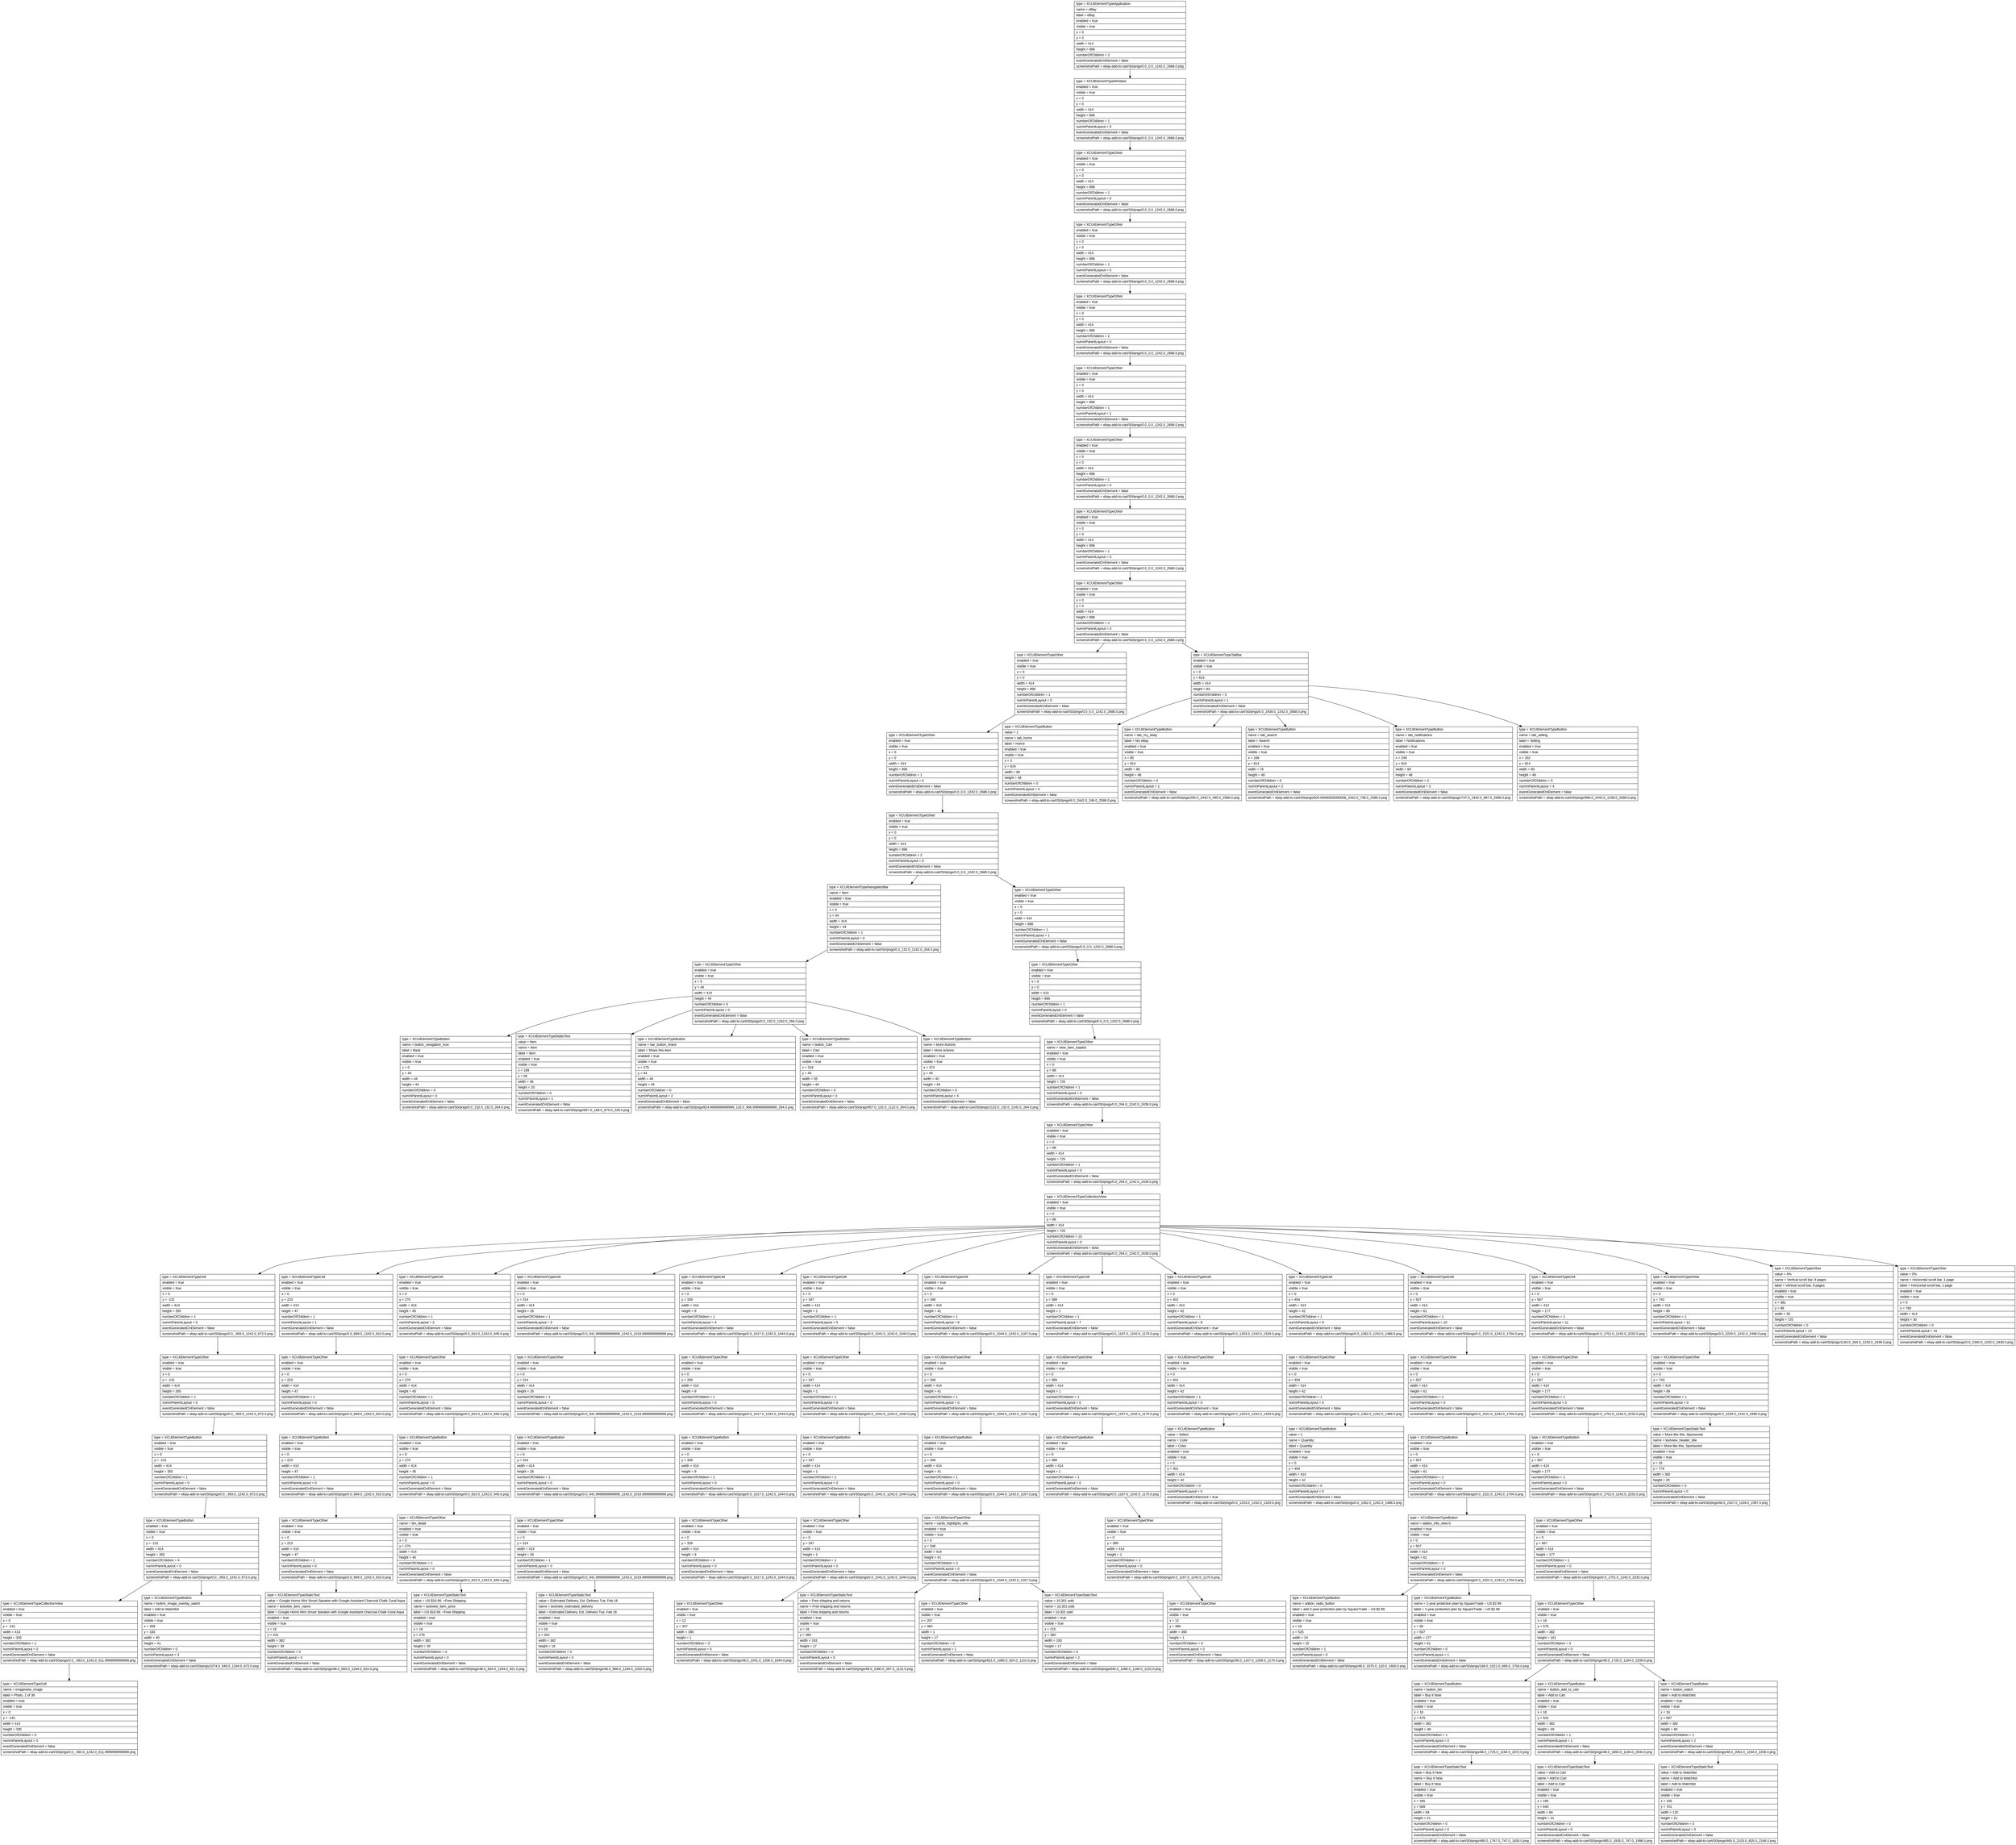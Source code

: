 digraph Layout {

	node [shape=record fontname=Arial];

	0	[label="{type = XCUIElementTypeApplication\l|name = eBay\l|label = eBay\l|enabled = true\l|visible = true\l|x = 0\l|y = 0\l|width = 414\l|height = 896\l|numberOfChildren = 2\l|eventGeneratedOnElement = false \l|screenshotPath = ebay-add-to-cart/S0/pngs/0.0_0.0_1242.0_2688.0.png\l}"]
	1	[label="{type = XCUIElementTypeWindow\l|enabled = true\l|visible = true\l|x = 0\l|y = 0\l|width = 414\l|height = 896\l|numberOfChildren = 1\l|numInParentLayout = 0\l|eventGeneratedOnElement = false \l|screenshotPath = ebay-add-to-cart/S0/pngs/0.0_0.0_1242.0_2688.0.png\l}"]
	2	[label="{type = XCUIElementTypeOther\l|enabled = true\l|visible = true\l|x = 0\l|y = 0\l|width = 414\l|height = 896\l|numberOfChildren = 1\l|numInParentLayout = 0\l|eventGeneratedOnElement = false \l|screenshotPath = ebay-add-to-cart/S0/pngs/0.0_0.0_1242.0_2688.0.png\l}"]
	3	[label="{type = XCUIElementTypeOther\l|enabled = true\l|visible = true\l|x = 0\l|y = 0\l|width = 414\l|height = 896\l|numberOfChildren = 1\l|numInParentLayout = 0\l|eventGeneratedOnElement = false \l|screenshotPath = ebay-add-to-cart/S0/pngs/0.0_0.0_1242.0_2688.0.png\l}"]
	4	[label="{type = XCUIElementTypeOther\l|enabled = true\l|visible = true\l|x = 0\l|y = 0\l|width = 414\l|height = 896\l|numberOfChildren = 2\l|numInParentLayout = 0\l|eventGeneratedOnElement = false \l|screenshotPath = ebay-add-to-cart/S0/pngs/0.0_0.0_1242.0_2688.0.png\l}"]
	5	[label="{type = XCUIElementTypeOther\l|enabled = true\l|visible = true\l|x = 0\l|y = 0\l|width = 414\l|height = 896\l|numberOfChildren = 1\l|numInParentLayout = 1\l|eventGeneratedOnElement = false \l|screenshotPath = ebay-add-to-cart/S0/pngs/0.0_0.0_1242.0_2688.0.png\l}"]
	6	[label="{type = XCUIElementTypeOther\l|enabled = true\l|visible = true\l|x = 0\l|y = 0\l|width = 414\l|height = 896\l|numberOfChildren = 1\l|numInParentLayout = 0\l|eventGeneratedOnElement = false \l|screenshotPath = ebay-add-to-cart/S0/pngs/0.0_0.0_1242.0_2688.0.png\l}"]
	7	[label="{type = XCUIElementTypeOther\l|enabled = true\l|visible = true\l|x = 0\l|y = 0\l|width = 414\l|height = 896\l|numberOfChildren = 1\l|numInParentLayout = 0\l|eventGeneratedOnElement = false \l|screenshotPath = ebay-add-to-cart/S0/pngs/0.0_0.0_1242.0_2688.0.png\l}"]
	8	[label="{type = XCUIElementTypeOther\l|enabled = true\l|visible = true\l|x = 0\l|y = 0\l|width = 414\l|height = 896\l|numberOfChildren = 2\l|numInParentLayout = 0\l|eventGeneratedOnElement = false \l|screenshotPath = ebay-add-to-cart/S0/pngs/0.0_0.0_1242.0_2688.0.png\l}"]
	9	[label="{type = XCUIElementTypeOther\l|enabled = true\l|visible = true\l|x = 0\l|y = 0\l|width = 414\l|height = 896\l|numberOfChildren = 1\l|numInParentLayout = 0\l|eventGeneratedOnElement = false \l|screenshotPath = ebay-add-to-cart/S0/pngs/0.0_0.0_1242.0_2688.0.png\l}"]
	10	[label="{type = XCUIElementTypeTabBar\l|enabled = true\l|visible = true\l|x = 0\l|y = 813\l|width = 414\l|height = 83\l|numberOfChildren = 5\l|numInParentLayout = 1\l|eventGeneratedOnElement = false \l|screenshotPath = ebay-add-to-cart/S0/pngs/0.0_2439.0_1242.0_2688.0.png\l}"]
	11	[label="{type = XCUIElementTypeOther\l|enabled = true\l|visible = true\l|x = 0\l|y = 0\l|width = 414\l|height = 896\l|numberOfChildren = 1\l|numInParentLayout = 0\l|eventGeneratedOnElement = false \l|screenshotPath = ebay-add-to-cart/S0/pngs/0.0_0.0_1242.0_2688.0.png\l}"]
	12	[label="{type = XCUIElementTypeButton\l|value = 1\l|name = tab_home\l|label = Home\l|enabled = true\l|visible = true\l|x = 2\l|y = 814\l|width = 80\l|height = 48\l|numberOfChildren = 0\l|numInParentLayout = 0\l|eventGeneratedOnElement = false \l|screenshotPath = ebay-add-to-cart/S0/pngs/6.0_2442.0_246.0_2586.0.png\l}"]
	13	[label="{type = XCUIElementTypeButton\l|name = tab_my_ebay\l|label = My eBay\l|enabled = true\l|visible = true\l|x = 85\l|y = 814\l|width = 80\l|height = 48\l|numberOfChildren = 0\l|numInParentLayout = 1\l|eventGeneratedOnElement = false \l|screenshotPath = ebay-add-to-cart/S0/pngs/255.0_2442.0_495.0_2586.0.png\l}"]
	14	[label="{type = XCUIElementTypeButton\l|name = tab_search\l|label = Search\l|enabled = true\l|visible = true\l|x = 168\l|y = 814\l|width = 78\l|height = 48\l|numberOfChildren = 0\l|numInParentLayout = 2\l|eventGeneratedOnElement = false \l|screenshotPath = ebay-add-to-cart/S0/pngs/504.00000000000006_2442.0_738.0_2586.0.png\l}"]
	15	[label="{type = XCUIElementTypeButton\l|name = tab_notifications\l|label = Notifications\l|enabled = true\l|visible = true\l|x = 249\l|y = 814\l|width = 80\l|height = 48\l|numberOfChildren = 0\l|numInParentLayout = 3\l|eventGeneratedOnElement = false \l|screenshotPath = ebay-add-to-cart/S0/pngs/747.0_2442.0_987.0_2586.0.png\l}"]
	16	[label="{type = XCUIElementTypeButton\l|name = tab_selling\l|label = Selling\l|enabled = true\l|visible = true\l|x = 332\l|y = 814\l|width = 80\l|height = 48\l|numberOfChildren = 0\l|numInParentLayout = 4\l|eventGeneratedOnElement = false \l|screenshotPath = ebay-add-to-cart/S0/pngs/996.0_2442.0_1236.0_2586.0.png\l}"]
	17	[label="{type = XCUIElementTypeOther\l|enabled = true\l|visible = true\l|x = 0\l|y = 0\l|width = 414\l|height = 896\l|numberOfChildren = 2\l|numInParentLayout = 0\l|eventGeneratedOnElement = false \l|screenshotPath = ebay-add-to-cart/S0/pngs/0.0_0.0_1242.0_2688.0.png\l}"]
	18	[label="{type = XCUIElementTypeNavigationBar\l|name = Item\l|enabled = true\l|visible = true\l|x = 0\l|y = 44\l|width = 414\l|height = 44\l|numberOfChildren = 1\l|numInParentLayout = 0\l|eventGeneratedOnElement = false \l|screenshotPath = ebay-add-to-cart/S0/pngs/0.0_132.0_1242.0_264.0.png\l}"]
	19	[label="{type = XCUIElementTypeOther\l|enabled = true\l|visible = true\l|x = 0\l|y = 0\l|width = 414\l|height = 896\l|numberOfChildren = 1\l|numInParentLayout = 1\l|eventGeneratedOnElement = false \l|screenshotPath = ebay-add-to-cart/S0/pngs/0.0_0.0_1242.0_2688.0.png\l}"]
	20	[label="{type = XCUIElementTypeOther\l|enabled = true\l|visible = true\l|x = 0\l|y = 44\l|width = 414\l|height = 44\l|numberOfChildren = 5\l|numInParentLayout = 0\l|eventGeneratedOnElement = false \l|screenshotPath = ebay-add-to-cart/S0/pngs/0.0_132.0_1242.0_264.0.png\l}"]
	21	[label="{type = XCUIElementTypeOther\l|enabled = true\l|visible = true\l|x = 0\l|y = 0\l|width = 414\l|height = 896\l|numberOfChildren = 1\l|numInParentLayout = 0\l|eventGeneratedOnElement = false \l|screenshotPath = ebay-add-to-cart/S0/pngs/0.0_0.0_1242.0_2688.0.png\l}"]
	22	[label="{type = XCUIElementTypeButton\l|name = button_navigation_icon\l|label = Back\l|enabled = true\l|visible = true\l|x = 0\l|y = 44\l|width = 44\l|height = 44\l|numberOfChildren = 0\l|numInParentLayout = 0\l|eventGeneratedOnElement = false \l|screenshotPath = ebay-add-to-cart/S0/pngs/0.0_132.0_132.0_264.0.png\l}"]
	23	[label="{type = XCUIElementTypeStaticText\l|value = Item\l|name = Item\l|label = Item\l|enabled = true\l|visible = true\l|x = 189\l|y = 56\l|width = 36\l|height = 20\l|numberOfChildren = 0\l|numInParentLayout = 1\l|eventGeneratedOnElement = false \l|screenshotPath = ebay-add-to-cart/S0/pngs/567.0_168.0_675.0_228.0.png\l}"]
	24	[label="{type = XCUIElementTypeButton\l|name = bar_button_share\l|label = Share this item\l|enabled = true\l|visible = true\l|x = 275\l|y = 44\l|width = 44\l|height = 44\l|numberOfChildren = 0\l|numInParentLayout = 2\l|eventGeneratedOnElement = false \l|screenshotPath = ebay-add-to-cart/S0/pngs/824.9999999999999_132.0_956.9999999999999_264.0.png\l}"]
	25	[label="{type = XCUIElementTypeButton\l|name = button_Cart\l|label = Cart\l|enabled = true\l|visible = true\l|x = 319\l|y = 44\l|width = 55\l|height = 44\l|numberOfChildren = 0\l|numInParentLayout = 3\l|eventGeneratedOnElement = false \l|screenshotPath = ebay-add-to-cart/S0/pngs/957.0_132.0_1122.0_264.0.png\l}"]
	26	[label="{type = XCUIElementTypeButton\l|name = More Actions\l|label = More Actions\l|enabled = true\l|visible = true\l|x = 374\l|y = 44\l|width = 40\l|height = 44\l|numberOfChildren = 0\l|numInParentLayout = 4\l|eventGeneratedOnElement = false \l|screenshotPath = ebay-add-to-cart/S0/pngs/1122.0_132.0_1242.0_264.0.png\l}"]
	27	[label="{type = XCUIElementTypeOther\l|name = view_item_loaded\l|enabled = true\l|visible = true\l|x = 0\l|y = 88\l|width = 414\l|height = 725\l|numberOfChildren = 1\l|numInParentLayout = 0\l|eventGeneratedOnElement = false \l|screenshotPath = ebay-add-to-cart/S0/pngs/0.0_264.0_1242.0_2439.0.png\l}"]
	28	[label="{type = XCUIElementTypeOther\l|enabled = true\l|visible = true\l|x = 0\l|y = 88\l|width = 414\l|height = 725\l|numberOfChildren = 1\l|numInParentLayout = 0\l|eventGeneratedOnElement = false \l|screenshotPath = ebay-add-to-cart/S0/pngs/0.0_264.0_1242.0_2439.0.png\l}"]
	29	[label="{type = XCUIElementTypeCollectionView\l|enabled = true\l|visible = true\l|x = 0\l|y = 88\l|width = 414\l|height = 725\l|numberOfChildren = 15\l|numInParentLayout = 0\l|eventGeneratedOnElement = false \l|screenshotPath = ebay-add-to-cart/S0/pngs/0.0_264.0_1242.0_2439.0.png\l}"]
	30	[label="{type = XCUIElementTypeCell\l|enabled = true\l|visible = true\l|x = 0\l|y = -131\l|width = 414\l|height = 355\l|numberOfChildren = 1\l|numInParentLayout = 0\l|eventGeneratedOnElement = false \l|screenshotPath = ebay-add-to-cart/S0/pngs/0.0_-393.0_1242.0_672.0.png\l}"]
	31	[label="{type = XCUIElementTypeCell\l|enabled = true\l|visible = true\l|x = 0\l|y = 223\l|width = 414\l|height = 47\l|numberOfChildren = 1\l|numInParentLayout = 1\l|eventGeneratedOnElement = false \l|screenshotPath = ebay-add-to-cart/S0/pngs/0.0_669.0_1242.0_810.0.png\l}"]
	32	[label="{type = XCUIElementTypeCell\l|enabled = true\l|visible = true\l|x = 0\l|y = 270\l|width = 414\l|height = 45\l|numberOfChildren = 1\l|numInParentLayout = 2\l|eventGeneratedOnElement = false \l|screenshotPath = ebay-add-to-cart/S0/pngs/0.0_810.0_1242.0_945.0.png\l}"]
	33	[label="{type = XCUIElementTypeCell\l|enabled = true\l|visible = true\l|x = 0\l|y = 314\l|width = 414\l|height = 26\l|numberOfChildren = 1\l|numInParentLayout = 3\l|eventGeneratedOnElement = false \l|screenshotPath = ebay-add-to-cart/S0/pngs/0.0_941.9999999999999_1242.0_1019.9999999999999.png\l}"]
	34	[label="{type = XCUIElementTypeCell\l|enabled = true\l|visible = true\l|x = 0\l|y = 339\l|width = 414\l|height = 9\l|numberOfChildren = 1\l|numInParentLayout = 4\l|eventGeneratedOnElement = false \l|screenshotPath = ebay-add-to-cart/S0/pngs/0.0_1017.0_1242.0_1044.0.png\l}"]
	35	[label="{type = XCUIElementTypeCell\l|enabled = true\l|visible = true\l|x = 0\l|y = 347\l|width = 414\l|height = 1\l|numberOfChildren = 1\l|numInParentLayout = 5\l|eventGeneratedOnElement = false \l|screenshotPath = ebay-add-to-cart/S0/pngs/0.0_1041.0_1242.0_1044.0.png\l}"]
	36	[label="{type = XCUIElementTypeCell\l|enabled = true\l|visible = true\l|x = 0\l|y = 348\l|width = 414\l|height = 41\l|numberOfChildren = 1\l|numInParentLayout = 6\l|eventGeneratedOnElement = false \l|screenshotPath = ebay-add-to-cart/S0/pngs/0.0_1044.0_1242.0_1167.0.png\l}"]
	37	[label="{type = XCUIElementTypeCell\l|enabled = true\l|visible = true\l|x = 0\l|y = 389\l|width = 414\l|height = 1\l|numberOfChildren = 1\l|numInParentLayout = 7\l|eventGeneratedOnElement = false \l|screenshotPath = ebay-add-to-cart/S0/pngs/0.0_1167.0_1242.0_1170.0.png\l}"]
	38	[label="{type = XCUIElementTypeCell\l|enabled = true\l|visible = true\l|x = 0\l|y = 401\l|width = 414\l|height = 42\l|numberOfChildren = 1\l|numInParentLayout = 8\l|eventGeneratedOnElement = true \l|screenshotPath = ebay-add-to-cart/S0/pngs/0.0_1203.0_1242.0_1329.0.png\l}"]
	39	[label="{type = XCUIElementTypeCell\l|enabled = true\l|visible = true\l|x = 0\l|y = 454\l|width = 414\l|height = 42\l|numberOfChildren = 1\l|numInParentLayout = 9\l|eventGeneratedOnElement = false \l|screenshotPath = ebay-add-to-cart/S0/pngs/0.0_1362.0_1242.0_1488.0.png\l}"]
	40	[label="{type = XCUIElementTypeCell\l|enabled = true\l|visible = true\l|x = 0\l|y = 507\l|width = 414\l|height = 61\l|numberOfChildren = 1\l|numInParentLayout = 10\l|eventGeneratedOnElement = false \l|screenshotPath = ebay-add-to-cart/S0/pngs/0.0_1521.0_1242.0_1704.0.png\l}"]
	41	[label="{type = XCUIElementTypeCell\l|enabled = true\l|visible = true\l|x = 0\l|y = 567\l|width = 414\l|height = 177\l|numberOfChildren = 1\l|numInParentLayout = 11\l|eventGeneratedOnElement = false \l|screenshotPath = ebay-add-to-cart/S0/pngs/0.0_1701.0_1242.0_2232.0.png\l}"]
	42	[label="{type = XCUIElementTypeOther\l|enabled = true\l|visible = true\l|x = 0\l|y = 743\l|width = 414\l|height = 89\l|numberOfChildren = 1\l|numInParentLayout = 12\l|eventGeneratedOnElement = false \l|screenshotPath = ebay-add-to-cart/S0/pngs/0.0_2229.0_1242.0_2496.0.png\l}"]
	43	[label="{type = XCUIElementTypeOther\l|value = 4%\l|name = Vertical scroll bar, 9 pages\l|label = Vertical scroll bar, 9 pages\l|enabled = true\l|visible = true\l|x = 381\l|y = 88\l|width = 30\l|height = 725\l|numberOfChildren = 0\l|numInParentLayout = 13\l|eventGeneratedOnElement = false \l|screenshotPath = ebay-add-to-cart/S0/pngs/1143.0_264.0_1233.0_2439.0.png\l}"]
	44	[label="{type = XCUIElementTypeOther\l|value = 0%\l|name = Horizontal scroll bar, 1 page\l|label = Horizontal scroll bar, 1 page\l|enabled = true\l|visible = true\l|x = 0\l|y = 780\l|width = 414\l|height = 30\l|numberOfChildren = 0\l|numInParentLayout = 14\l|eventGeneratedOnElement = false \l|screenshotPath = ebay-add-to-cart/S0/pngs/0.0_2340.0_1242.0_2430.0.png\l}"]
	45	[label="{type = XCUIElementTypeOther\l|enabled = true\l|visible = true\l|x = 0\l|y = -131\l|width = 414\l|height = 355\l|numberOfChildren = 1\l|numInParentLayout = 0\l|eventGeneratedOnElement = false \l|screenshotPath = ebay-add-to-cart/S0/pngs/0.0_-393.0_1242.0_672.0.png\l}"]
	46	[label="{type = XCUIElementTypeOther\l|enabled = true\l|visible = true\l|x = 0\l|y = 223\l|width = 414\l|height = 47\l|numberOfChildren = 1\l|numInParentLayout = 0\l|eventGeneratedOnElement = false \l|screenshotPath = ebay-add-to-cart/S0/pngs/0.0_669.0_1242.0_810.0.png\l}"]
	47	[label="{type = XCUIElementTypeOther\l|enabled = true\l|visible = true\l|x = 0\l|y = 270\l|width = 414\l|height = 45\l|numberOfChildren = 1\l|numInParentLayout = 0\l|eventGeneratedOnElement = false \l|screenshotPath = ebay-add-to-cart/S0/pngs/0.0_810.0_1242.0_945.0.png\l}"]
	48	[label="{type = XCUIElementTypeOther\l|enabled = true\l|visible = true\l|x = 0\l|y = 314\l|width = 414\l|height = 26\l|numberOfChildren = 1\l|numInParentLayout = 0\l|eventGeneratedOnElement = false \l|screenshotPath = ebay-add-to-cart/S0/pngs/0.0_941.9999999999999_1242.0_1019.9999999999999.png\l}"]
	49	[label="{type = XCUIElementTypeOther\l|enabled = true\l|visible = true\l|x = 0\l|y = 339\l|width = 414\l|height = 9\l|numberOfChildren = 1\l|numInParentLayout = 0\l|eventGeneratedOnElement = false \l|screenshotPath = ebay-add-to-cart/S0/pngs/0.0_1017.0_1242.0_1044.0.png\l}"]
	50	[label="{type = XCUIElementTypeOther\l|enabled = true\l|visible = true\l|x = 0\l|y = 347\l|width = 414\l|height = 1\l|numberOfChildren = 1\l|numInParentLayout = 0\l|eventGeneratedOnElement = false \l|screenshotPath = ebay-add-to-cart/S0/pngs/0.0_1041.0_1242.0_1044.0.png\l}"]
	51	[label="{type = XCUIElementTypeOther\l|enabled = true\l|visible = true\l|x = 0\l|y = 348\l|width = 414\l|height = 41\l|numberOfChildren = 1\l|numInParentLayout = 0\l|eventGeneratedOnElement = false \l|screenshotPath = ebay-add-to-cart/S0/pngs/0.0_1044.0_1242.0_1167.0.png\l}"]
	52	[label="{type = XCUIElementTypeOther\l|enabled = true\l|visible = true\l|x = 0\l|y = 389\l|width = 414\l|height = 1\l|numberOfChildren = 1\l|numInParentLayout = 0\l|eventGeneratedOnElement = false \l|screenshotPath = ebay-add-to-cart/S0/pngs/0.0_1167.0_1242.0_1170.0.png\l}"]
	53	[label="{type = XCUIElementTypeOther\l|enabled = true\l|visible = true\l|x = 0\l|y = 401\l|width = 414\l|height = 42\l|numberOfChildren = 1\l|numInParentLayout = 0\l|eventGeneratedOnElement = true \l|screenshotPath = ebay-add-to-cart/S0/pngs/0.0_1203.0_1242.0_1329.0.png\l}"]
	54	[label="{type = XCUIElementTypeOther\l|enabled = true\l|visible = true\l|x = 0\l|y = 454\l|width = 414\l|height = 42\l|numberOfChildren = 1\l|numInParentLayout = 0\l|eventGeneratedOnElement = false \l|screenshotPath = ebay-add-to-cart/S0/pngs/0.0_1362.0_1242.0_1488.0.png\l}"]
	55	[label="{type = XCUIElementTypeOther\l|enabled = true\l|visible = true\l|x = 0\l|y = 507\l|width = 414\l|height = 61\l|numberOfChildren = 1\l|numInParentLayout = 0\l|eventGeneratedOnElement = false \l|screenshotPath = ebay-add-to-cart/S0/pngs/0.0_1521.0_1242.0_1704.0.png\l}"]
	56	[label="{type = XCUIElementTypeOther\l|enabled = true\l|visible = true\l|x = 0\l|y = 567\l|width = 414\l|height = 177\l|numberOfChildren = 1\l|numInParentLayout = 0\l|eventGeneratedOnElement = false \l|screenshotPath = ebay-add-to-cart/S0/pngs/0.0_1701.0_1242.0_2232.0.png\l}"]
	57	[label="{type = XCUIElementTypeOther\l|enabled = true\l|visible = true\l|x = 0\l|y = 743\l|width = 414\l|height = 89\l|numberOfChildren = 1\l|numInParentLayout = 0\l|eventGeneratedOnElement = false \l|screenshotPath = ebay-add-to-cart/S0/pngs/0.0_2229.0_1242.0_2496.0.png\l}"]
	58	[label="{type = XCUIElementTypeButton\l|enabled = true\l|visible = true\l|x = 0\l|y = -131\l|width = 414\l|height = 355\l|numberOfChildren = 1\l|numInParentLayout = 0\l|eventGeneratedOnElement = false \l|screenshotPath = ebay-add-to-cart/S0/pngs/0.0_-393.0_1242.0_672.0.png\l}"]
	59	[label="{type = XCUIElementTypeButton\l|enabled = true\l|visible = true\l|x = 0\l|y = 223\l|width = 414\l|height = 47\l|numberOfChildren = 1\l|numInParentLayout = 0\l|eventGeneratedOnElement = false \l|screenshotPath = ebay-add-to-cart/S0/pngs/0.0_669.0_1242.0_810.0.png\l}"]
	60	[label="{type = XCUIElementTypeButton\l|enabled = true\l|visible = true\l|x = 0\l|y = 270\l|width = 414\l|height = 45\l|numberOfChildren = 1\l|numInParentLayout = 0\l|eventGeneratedOnElement = false \l|screenshotPath = ebay-add-to-cart/S0/pngs/0.0_810.0_1242.0_945.0.png\l}"]
	61	[label="{type = XCUIElementTypeButton\l|enabled = true\l|visible = true\l|x = 0\l|y = 314\l|width = 414\l|height = 26\l|numberOfChildren = 1\l|numInParentLayout = 0\l|eventGeneratedOnElement = false \l|screenshotPath = ebay-add-to-cart/S0/pngs/0.0_941.9999999999999_1242.0_1019.9999999999999.png\l}"]
	62	[label="{type = XCUIElementTypeButton\l|enabled = true\l|visible = true\l|x = 0\l|y = 339\l|width = 414\l|height = 9\l|numberOfChildren = 1\l|numInParentLayout = 0\l|eventGeneratedOnElement = false \l|screenshotPath = ebay-add-to-cart/S0/pngs/0.0_1017.0_1242.0_1044.0.png\l}"]
	63	[label="{type = XCUIElementTypeButton\l|enabled = true\l|visible = true\l|x = 0\l|y = 347\l|width = 414\l|height = 1\l|numberOfChildren = 1\l|numInParentLayout = 0\l|eventGeneratedOnElement = false \l|screenshotPath = ebay-add-to-cart/S0/pngs/0.0_1041.0_1242.0_1044.0.png\l}"]
	64	[label="{type = XCUIElementTypeButton\l|enabled = true\l|visible = true\l|x = 0\l|y = 348\l|width = 414\l|height = 41\l|numberOfChildren = 1\l|numInParentLayout = 0\l|eventGeneratedOnElement = false \l|screenshotPath = ebay-add-to-cart/S0/pngs/0.0_1044.0_1242.0_1167.0.png\l}"]
	65	[label="{type = XCUIElementTypeButton\l|enabled = true\l|visible = true\l|x = 0\l|y = 389\l|width = 414\l|height = 1\l|numberOfChildren = 1\l|numInParentLayout = 0\l|eventGeneratedOnElement = false \l|screenshotPath = ebay-add-to-cart/S0/pngs/0.0_1167.0_1242.0_1170.0.png\l}"]
	66	[label="{type = XCUIElementTypeButton\l|value = Select\l|name = Color\l|label = Color\l|enabled = true\l|visible = true\l|x = 0\l|y = 401\l|width = 414\l|height = 42\l|numberOfChildren = 0\l|numInParentLayout = 0\l|eventGeneratedOnElement = true \l|screenshotPath = ebay-add-to-cart/S0/pngs/0.0_1203.0_1242.0_1329.0.png\l}"]
	67	[label="{type = XCUIElementTypeButton\l|value = 1\l|name = Quantity\l|label = Quantity\l|enabled = true\l|visible = true\l|x = 0\l|y = 454\l|width = 414\l|height = 42\l|numberOfChildren = 0\l|numInParentLayout = 0\l|eventGeneratedOnElement = false \l|screenshotPath = ebay-add-to-cart/S0/pngs/0.0_1362.0_1242.0_1488.0.png\l}"]
	68	[label="{type = XCUIElementTypeButton\l|enabled = true\l|visible = true\l|x = 0\l|y = 507\l|width = 414\l|height = 61\l|numberOfChildren = 1\l|numInParentLayout = 0\l|eventGeneratedOnElement = false \l|screenshotPath = ebay-add-to-cart/S0/pngs/0.0_1521.0_1242.0_1704.0.png\l}"]
	69	[label="{type = XCUIElementTypeButton\l|enabled = true\l|visible = true\l|x = 0\l|y = 567\l|width = 414\l|height = 177\l|numberOfChildren = 1\l|numInParentLayout = 0\l|eventGeneratedOnElement = false \l|screenshotPath = ebay-add-to-cart/S0/pngs/0.0_1701.0_1242.0_2232.0.png\l}"]
	70	[label="{type = XCUIElementTypeStaticText\l|value = More like this, Sponsored\l|name = textview_header_title\l|label = More like this, Sponsored\l|enabled = true\l|visible = true\l|x = 16\l|y = 779\l|width = 382\l|height = 20\l|numberOfChildren = 0\l|numInParentLayout = 0\l|eventGeneratedOnElement = false \l|screenshotPath = ebay-add-to-cart/S0/pngs/48.0_2337.0_1194.0_2397.0.png\l}"]
	71	[label="{type = XCUIElementTypeButton\l|enabled = true\l|visible = true\l|x = 0\l|y = -131\l|width = 414\l|height = 355\l|numberOfChildren = 4\l|numInParentLayout = 0\l|eventGeneratedOnElement = false \l|screenshotPath = ebay-add-to-cart/S0/pngs/0.0_-393.0_1242.0_672.0.png\l}"]
	72	[label="{type = XCUIElementTypeOther\l|enabled = true\l|visible = true\l|x = 0\l|y = 223\l|width = 414\l|height = 47\l|numberOfChildren = 1\l|numInParentLayout = 0\l|eventGeneratedOnElement = false \l|screenshotPath = ebay-add-to-cart/S0/pngs/0.0_669.0_1242.0_810.0.png\l}"]
	73	[label="{type = XCUIElementTypeOther\l|name = bin_detail\l|enabled = true\l|visible = true\l|x = 0\l|y = 270\l|width = 414\l|height = 45\l|numberOfChildren = 1\l|numInParentLayout = 0\l|eventGeneratedOnElement = false \l|screenshotPath = ebay-add-to-cart/S0/pngs/0.0_810.0_1242.0_945.0.png\l}"]
	74	[label="{type = XCUIElementTypeOther\l|enabled = true\l|visible = true\l|x = 0\l|y = 314\l|width = 414\l|height = 26\l|numberOfChildren = 1\l|numInParentLayout = 0\l|eventGeneratedOnElement = false \l|screenshotPath = ebay-add-to-cart/S0/pngs/0.0_941.9999999999999_1242.0_1019.9999999999999.png\l}"]
	75	[label="{type = XCUIElementTypeOther\l|enabled = true\l|visible = true\l|x = 0\l|y = 339\l|width = 414\l|height = 9\l|numberOfChildren = 0\l|numInParentLayout = 0\l|eventGeneratedOnElement = false \l|screenshotPath = ebay-add-to-cart/S0/pngs/0.0_1017.0_1242.0_1044.0.png\l}"]
	76	[label="{type = XCUIElementTypeOther\l|enabled = true\l|visible = true\l|x = 0\l|y = 347\l|width = 414\l|height = 1\l|numberOfChildren = 1\l|numInParentLayout = 0\l|eventGeneratedOnElement = false \l|screenshotPath = ebay-add-to-cart/S0/pngs/0.0_1041.0_1242.0_1044.0.png\l}"]
	77	[label="{type = XCUIElementTypeOther\l|name = cards_highlights_wtb\l|enabled = true\l|visible = true\l|x = 0\l|y = 348\l|width = 414\l|height = 41\l|numberOfChildren = 3\l|numInParentLayout = 0\l|eventGeneratedOnElement = false \l|screenshotPath = ebay-add-to-cart/S0/pngs/0.0_1044.0_1242.0_1167.0.png\l}"]
	78	[label="{type = XCUIElementTypeOther\l|enabled = true\l|visible = true\l|x = 0\l|y = 389\l|width = 414\l|height = 1\l|numberOfChildren = 1\l|numInParentLayout = 0\l|eventGeneratedOnElement = false \l|screenshotPath = ebay-add-to-cart/S0/pngs/0.0_1167.0_1242.0_1170.0.png\l}"]
	79	[label="{type = XCUIElementTypeButton\l|name = addon_info_view-0\l|enabled = true\l|visible = true\l|x = 0\l|y = 507\l|width = 414\l|height = 61\l|numberOfChildren = 3\l|numInParentLayout = 0\l|eventGeneratedOnElement = false \l|screenshotPath = ebay-add-to-cart/S0/pngs/0.0_1521.0_1242.0_1704.0.png\l}"]
	80	[label="{type = XCUIElementTypeOther\l|enabled = true\l|visible = true\l|x = 0\l|y = 567\l|width = 414\l|height = 177\l|numberOfChildren = 1\l|numInParentLayout = 0\l|eventGeneratedOnElement = false \l|screenshotPath = ebay-add-to-cart/S0/pngs/0.0_1701.0_1242.0_2232.0.png\l}"]
	81	[label="{type = XCUIElementTypeCollectionView\l|enabled = true\l|visible = true\l|x = 0\l|y = -131\l|width = 414\l|height = 335\l|numberOfChildren = 1\l|numInParentLayout = 0\l|eventGeneratedOnElement = false \l|screenshotPath = ebay-add-to-cart/S0/pngs/0.0_-393.0_1242.0_611.9999999999999.png\l}"]
	82	[label="{type = XCUIElementTypeButton\l|name = button_image_overlay_watch\l|label = Add to Watchlist\l|enabled = true\l|visible = true\l|x = 358\l|y = 183\l|width = 40\l|height = 41\l|numberOfChildren = 0\l|numInParentLayout = 3\l|eventGeneratedOnElement = false \l|screenshotPath = ebay-add-to-cart/S0/pngs/1074.0_549.0_1194.0_672.0.png\l}"]
	83	[label="{type = XCUIElementTypeStaticText\l|value = Google Home Mini Smart Speaker with Google Assistant Charcoal Chalk Coral Aqua\l|name = textview_item_name\l|label = Google Home Mini Smart Speaker with Google Assistant Charcoal Chalk Coral Aqua\l|enabled = true\l|visible = true\l|x = 16\l|y = 231\l|width = 382\l|height = 39\l|numberOfChildren = 0\l|numInParentLayout = 0\l|eventGeneratedOnElement = false \l|screenshotPath = ebay-add-to-cart/S0/pngs/48.0_693.0_1194.0_810.0.png\l}"]
	84	[label="{type = XCUIElementTypeStaticText\l|value = US $16.99, +Free Shipping\l|name = textview_item_price\l|label = US $16.99, +Free Shipping\l|enabled = true\l|visible = true\l|x = 16\l|y = 278\l|width = 382\l|height = 29\l|numberOfChildren = 0\l|numInParentLayout = 0\l|eventGeneratedOnElement = false \l|screenshotPath = ebay-add-to-cart/S0/pngs/48.0_834.0_1194.0_921.0.png\l}"]
	85	[label="{type = XCUIElementTypeStaticText\l|value = Estimated Delivery, Est. Delivery Tue, Feb 16\l|name = textview_estimated_delivery\l|label = Estimated Delivery, Est. Delivery Tue, Feb 16\l|enabled = true\l|visible = true\l|x = 16\l|y = 322\l|width = 382\l|height = 18\l|numberOfChildren = 0\l|numInParentLayout = 0\l|eventGeneratedOnElement = false \l|screenshotPath = ebay-add-to-cart/S0/pngs/48.0_966.0_1194.0_1020.0.png\l}"]
	86	[label="{type = XCUIElementTypeOther\l|enabled = true\l|visible = true\l|x = 12\l|y = 347\l|width = 390\l|height = 1\l|numberOfChildren = 0\l|numInParentLayout = 0\l|eventGeneratedOnElement = false \l|screenshotPath = ebay-add-to-cart/S0/pngs/36.0_1041.0_1206.0_1044.0.png\l}"]
	87	[label="{type = XCUIElementTypeStaticText\l|value = Free shipping and returns\l|name = Free shipping and returns\l|label = Free shipping and returns\l|enabled = true\l|visible = true\l|x = 16\l|y = 360\l|width = 183\l|height = 17\l|numberOfChildren = 0\l|numInParentLayout = 0\l|eventGeneratedOnElement = false \l|screenshotPath = ebay-add-to-cart/S0/pngs/48.0_1080.0_597.0_1131.0.png\l}"]
	88	[label="{type = XCUIElementTypeOther\l|enabled = true\l|visible = true\l|x = 207\l|y = 360\l|width = 1\l|height = 17\l|numberOfChildren = 0\l|numInParentLayout = 1\l|eventGeneratedOnElement = false \l|screenshotPath = ebay-add-to-cart/S0/pngs/621.0_1080.0_624.0_1131.0.png\l}"]
	89	[label="{type = XCUIElementTypeStaticText\l|value = 10,301 sold\l|name = 10,301 sold\l|label = 10,301 sold\l|enabled = true\l|visible = true\l|x = 215\l|y = 360\l|width = 183\l|height = 17\l|numberOfChildren = 0\l|numInParentLayout = 2\l|eventGeneratedOnElement = false \l|screenshotPath = ebay-add-to-cart/S0/pngs/645.0_1080.0_1194.0_1131.0.png\l}"]
	90	[label="{type = XCUIElementTypeOther\l|enabled = true\l|visible = true\l|x = 12\l|y = 389\l|width = 390\l|height = 1\l|numberOfChildren = 0\l|numInParentLayout = 0\l|eventGeneratedOnElement = false \l|screenshotPath = ebay-add-to-cart/S0/pngs/36.0_1167.0_1206.0_1170.0.png\l}"]
	91	[label="{type = XCUIElementTypeButton\l|name = addon_radio_button\l|label = add 2-year protection plan  by SquareTrade – US $2.99\l|enabled = true\l|visible = true\l|x = 16\l|y = 525\l|width = 24\l|height = 25\l|numberOfChildren = 1\l|numInParentLayout = 0\l|eventGeneratedOnElement = false \l|screenshotPath = ebay-add-to-cart/S0/pngs/48.0_1575.0_120.0_1650.0.png\l}"]
	92	[label="{type = XCUIElementTypeButton\l|name = 2-year protection plan  by SquareTrade – US $2.99\l|label = 2-year protection plan  by SquareTrade – US $2.99\l|enabled = true\l|visible = true\l|x = 56\l|y = 507\l|width = 177\l|height = 61\l|numberOfChildren = 0\l|numInParentLayout = 1\l|eventGeneratedOnElement = false \l|screenshotPath = ebay-add-to-cart/S0/pngs/168.0_1521.0_699.0_1704.0.png\l}"]
	93	[label="{type = XCUIElementTypeOther\l|enabled = true\l|visible = true\l|x = 16\l|y = 575\l|width = 382\l|height = 161\l|numberOfChildren = 3\l|numInParentLayout = 0\l|eventGeneratedOnElement = false \l|screenshotPath = ebay-add-to-cart/S0/pngs/48.0_1725.0_1194.0_2208.0.png\l}"]
	94	[label="{type = XCUIElementTypeCell\l|name = imageview_image\l|label = Photo, 1 of 38\l|enabled = true\l|visible = true\l|x = 0\l|y = -131\l|width = 414\l|height = 335\l|numberOfChildren = 0\l|numInParentLayout = 0\l|eventGeneratedOnElement = false \l|screenshotPath = ebay-add-to-cart/S0/pngs/0.0_-393.0_1242.0_611.9999999999999.png\l}"]
	95	[label="{type = XCUIElementTypeButton\l|name = button_bin\l|label = Buy It Now\l|enabled = true\l|visible = true\l|x = 16\l|y = 575\l|width = 382\l|height = 49\l|numberOfChildren = 1\l|numInParentLayout = 0\l|eventGeneratedOnElement = false \l|screenshotPath = ebay-add-to-cart/S0/pngs/48.0_1725.0_1194.0_1872.0.png\l}"]
	96	[label="{type = XCUIElementTypeButton\l|name = button_add_to_cart\l|label = Add to Cart\l|enabled = true\l|visible = true\l|x = 16\l|y = 631\l|width = 382\l|height = 49\l|numberOfChildren = 1\l|numInParentLayout = 1\l|eventGeneratedOnElement = false \l|screenshotPath = ebay-add-to-cart/S0/pngs/48.0_1893.0_1194.0_2040.0.png\l}"]
	97	[label="{type = XCUIElementTypeButton\l|name = button_watch\l|label = Add to Watchlist\l|enabled = true\l|visible = true\l|x = 16\l|y = 687\l|width = 382\l|height = 49\l|numberOfChildren = 1\l|numInParentLayout = 2\l|eventGeneratedOnElement = false \l|screenshotPath = ebay-add-to-cart/S0/pngs/48.0_2061.0_1194.0_2208.0.png\l}"]
	98	[label="{type = XCUIElementTypeStaticText\l|value = Buy It Now\l|name = Buy It Now\l|label = Buy It Now\l|enabled = true\l|visible = true\l|x = 165\l|y = 589\l|width = 84\l|height = 21\l|numberOfChildren = 0\l|numInParentLayout = 0\l|eventGeneratedOnElement = false \l|screenshotPath = ebay-add-to-cart/S0/pngs/495.0_1767.0_747.0_1830.0.png\l}"]
	99	[label="{type = XCUIElementTypeStaticText\l|value = Add to Cart\l|name = Add to Cart\l|label = Add to Cart\l|enabled = true\l|visible = true\l|x = 165\l|y = 645\l|width = 84\l|height = 21\l|numberOfChildren = 0\l|numInParentLayout = 0\l|eventGeneratedOnElement = false \l|screenshotPath = ebay-add-to-cart/S0/pngs/495.0_1935.0_747.0_1998.0.png\l}"]
	100	[label="{type = XCUIElementTypeStaticText\l|value = Add to Watchlist\l|name = Add to Watchlist\l|label = Add to Watchlist\l|enabled = true\l|visible = true\l|x = 155\l|y = 701\l|width = 120\l|height = 21\l|numberOfChildren = 0\l|numInParentLayout = 0\l|eventGeneratedOnElement = false \l|screenshotPath = ebay-add-to-cart/S0/pngs/465.0_2103.0_825.0_2166.0.png\l}"]


	0 -> 1
	1 -> 2
	2 -> 3
	3 -> 4
	4 -> 5
	5 -> 6
	6 -> 7
	7 -> 8
	8 -> 9
	8 -> 10
	9 -> 11
	10 -> 12
	10 -> 13
	10 -> 14
	10 -> 15
	10 -> 16
	11 -> 17
	17 -> 18
	17 -> 19
	18 -> 20
	19 -> 21
	20 -> 22
	20 -> 23
	20 -> 24
	20 -> 25
	20 -> 26
	21 -> 27
	27 -> 28
	28 -> 29
	29 -> 30
	29 -> 31
	29 -> 32
	29 -> 33
	29 -> 34
	29 -> 35
	29 -> 36
	29 -> 37
	29 -> 38
	29 -> 39
	29 -> 40
	29 -> 41
	29 -> 42
	29 -> 43
	29 -> 44
	30 -> 45
	31 -> 46
	32 -> 47
	33 -> 48
	34 -> 49
	35 -> 50
	36 -> 51
	37 -> 52
	38 -> 53
	39 -> 54
	40 -> 55
	41 -> 56
	42 -> 57
	45 -> 58
	46 -> 59
	47 -> 60
	48 -> 61
	49 -> 62
	50 -> 63
	51 -> 64
	52 -> 65
	53 -> 66
	54 -> 67
	55 -> 68
	56 -> 69
	57 -> 70
	58 -> 71
	59 -> 72
	60 -> 73
	61 -> 74
	62 -> 75
	63 -> 76
	64 -> 77
	65 -> 78
	68 -> 79
	69 -> 80
	71 -> 81
	71 -> 82
	72 -> 83
	73 -> 84
	74 -> 85
	76 -> 86
	77 -> 87
	77 -> 88
	77 -> 89
	78 -> 90
	79 -> 91
	79 -> 92
	80 -> 93
	81 -> 94
	93 -> 95
	93 -> 96
	93 -> 97
	95 -> 98
	96 -> 99
	97 -> 100


}